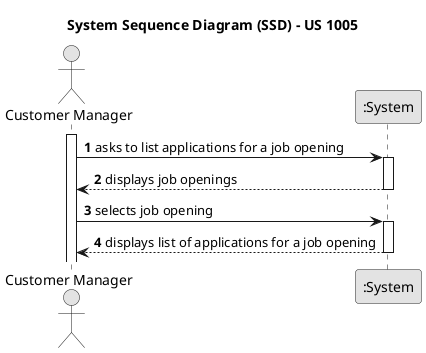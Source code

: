 @startuml
skinparam monochrome true
skinparam packageStyle rectangle
skinparam shadowing false

title System Sequence Diagram (SSD) - US 1005

autonumber

actor "Customer Manager" as User
participant ":System" as System

activate User

    User -> System: asks to list applications for a job opening
        activate System

    System--> User : displays job openings
        deactivate System

    User -> System: selects job opening
        activate System

    System--> User : displays list of applications for a job opening
        deactivate System

@enduml